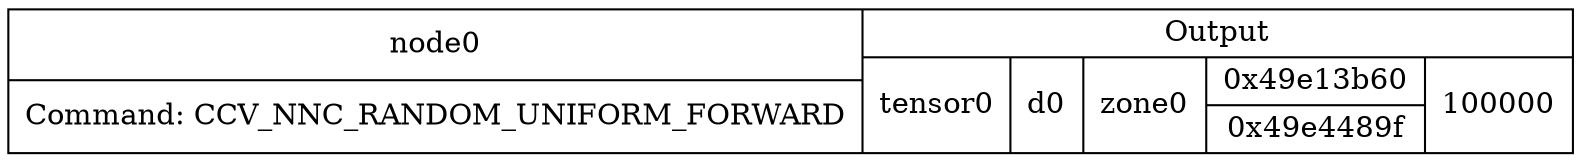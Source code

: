 digraph G {
compound=true;
node0 [shape=record,label="{node0|Command: CCV_NNC_RANDOM_UNIFORM_FORWARD}|{Output|{tensor0|d0|zone0|{0x49e13b60|0x49e4489f}|100000}}"];
}
